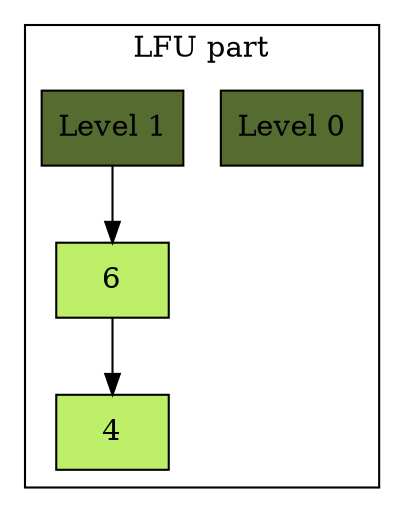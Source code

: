 digraph {
    subgraph cluster_lfu {
        node [shape=record, fillcolor = darkolivegreen2, style = filled ]
        label = "LFU part";
        Level_0[ fillcolor = darkolivegreen, label = "Level 0"] 
        Level_1[ fillcolor = darkolivegreen, label = "Level 1"] 
        6 [ label = " 6 "] 
        4 [ label = " 4 "] 
        6 -> 4; 
        Level_1 -> 6; 

    }
    subgraph cluster_lru {
        node [shape=record, fillcolor = darkolivegreen2, style = filled ]
        label = "LRU part";
    }

}